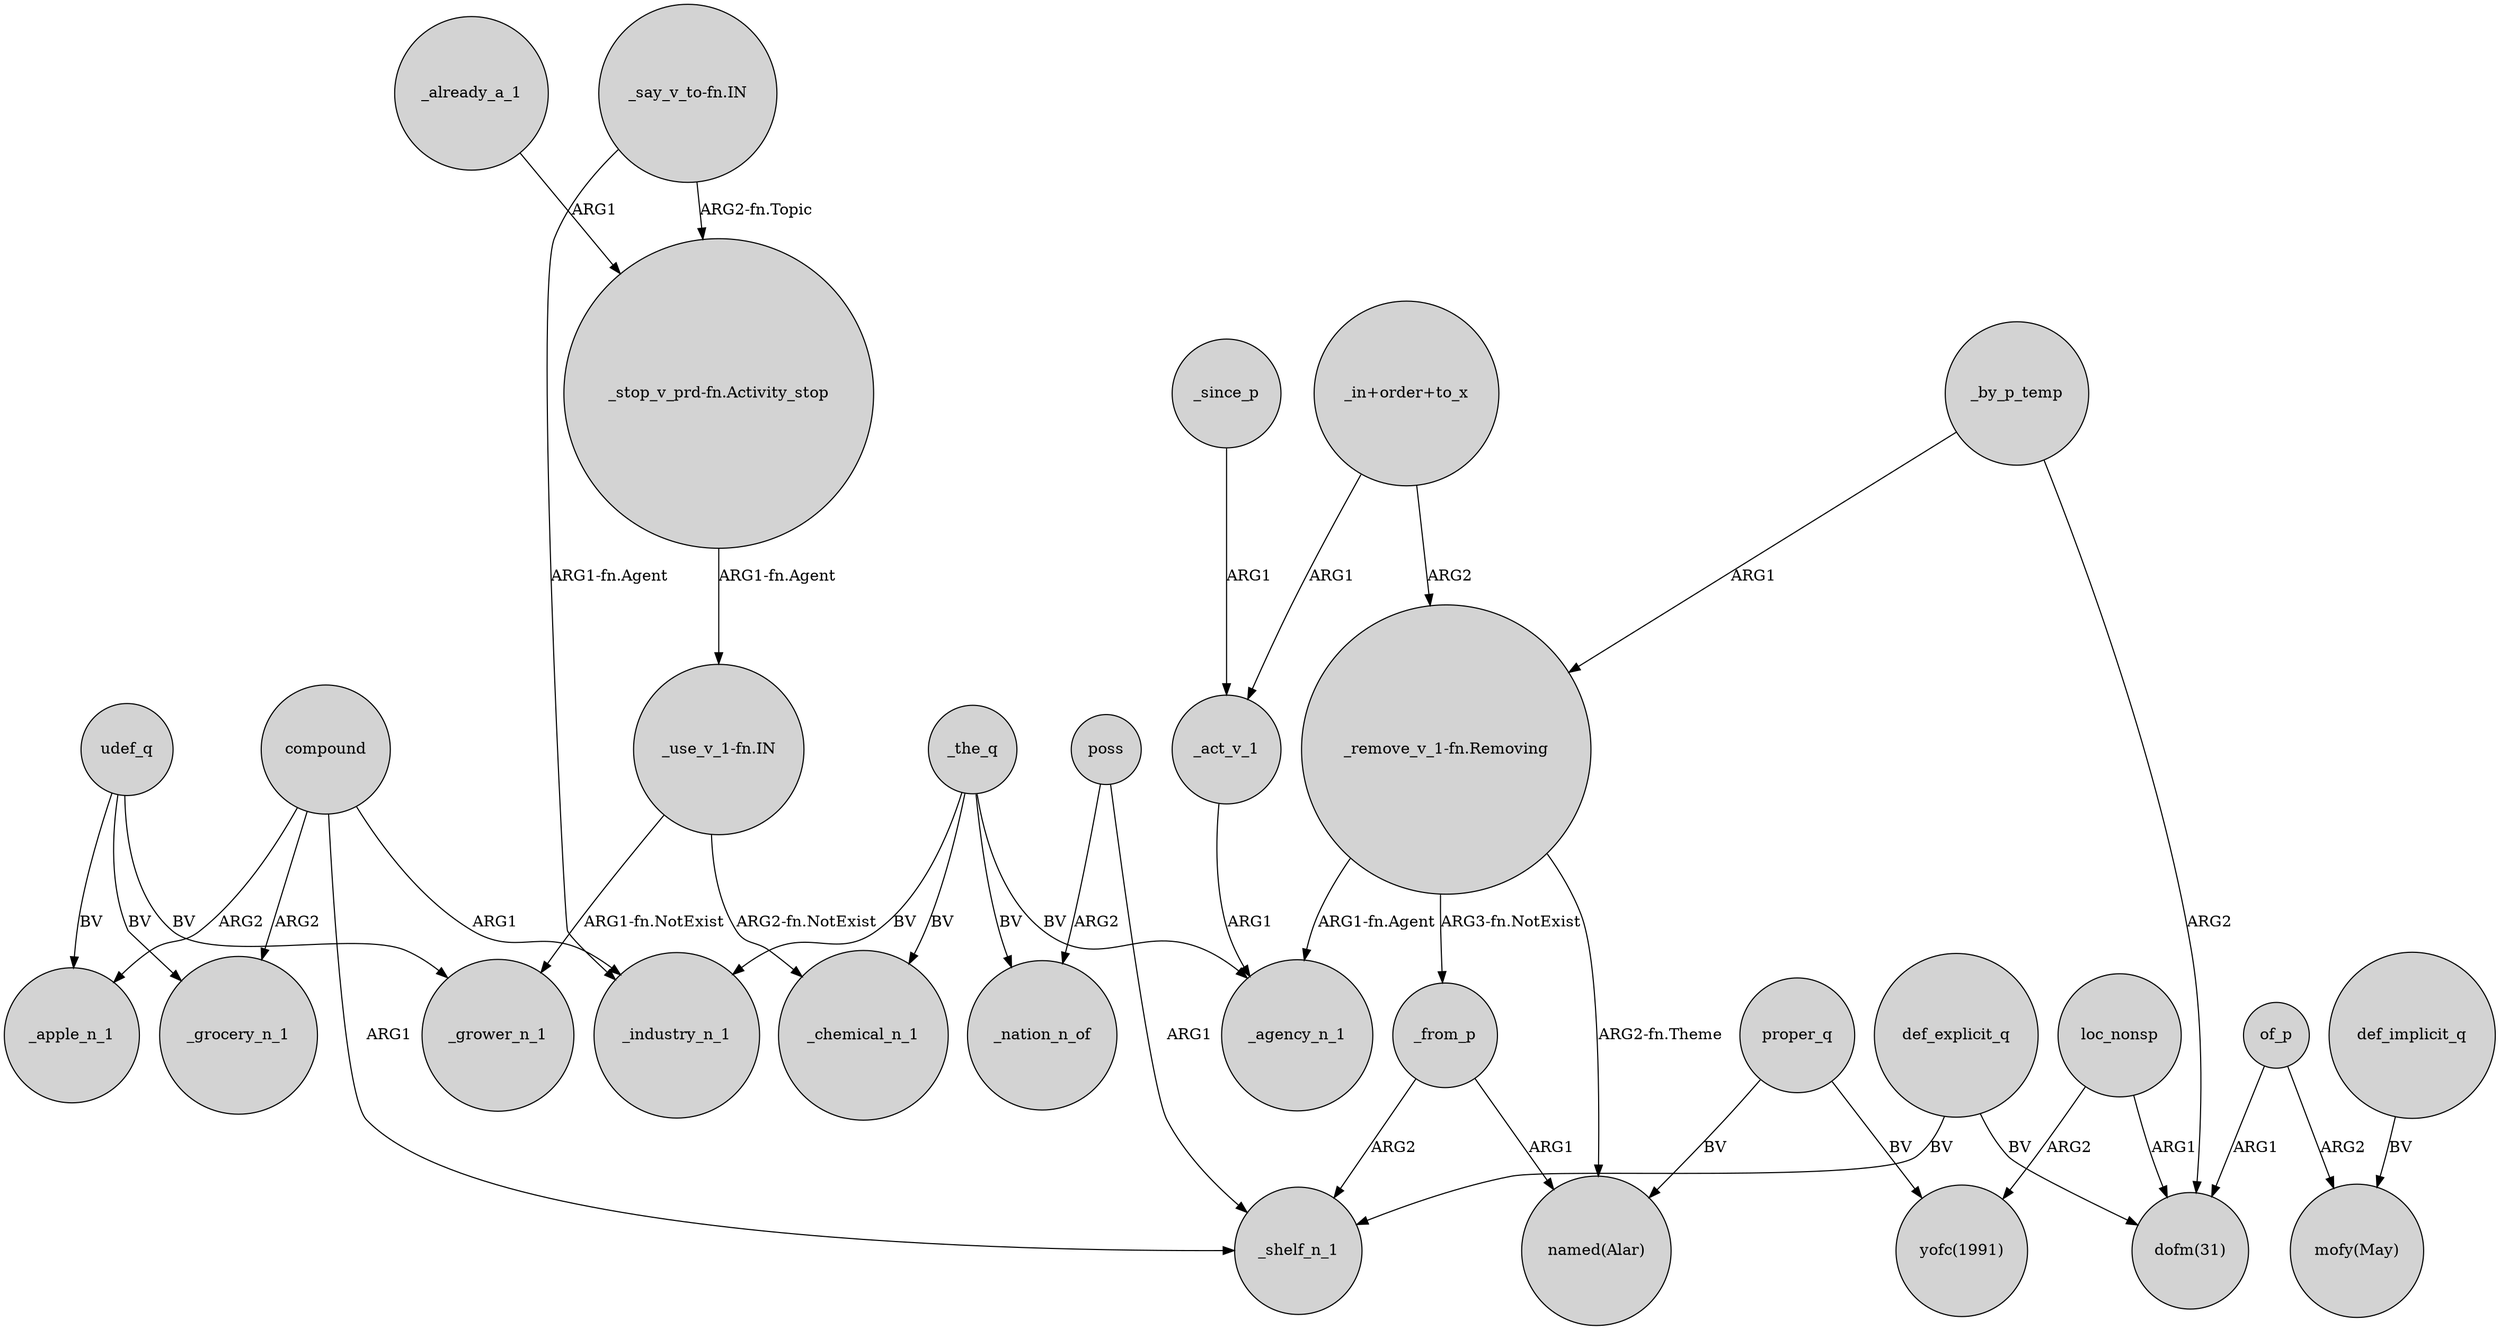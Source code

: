 digraph {
	node [shape=circle style=filled]
	"_use_v_1-fn.IN" -> _grower_n_1 [label="ARG1-fn.NotExist"]
	_the_q -> _chemical_n_1 [label=BV]
	_the_q -> _agency_n_1 [label=BV]
	"_remove_v_1-fn.Removing" -> _from_p [label="ARG3-fn.NotExist"]
	_from_p -> "named(Alar)" [label=ARG1]
	loc_nonsp -> "yofc(1991)" [label=ARG2]
	"_in+order+to_x" -> "_remove_v_1-fn.Removing" [label=ARG2]
	proper_q -> "yofc(1991)" [label=BV]
	_by_p_temp -> "dofm(31)" [label=ARG2]
	poss -> _shelf_n_1 [label=ARG1]
	def_explicit_q -> _shelf_n_1 [label=BV]
	def_implicit_q -> "mofy(May)" [label=BV]
	compound -> _industry_n_1 [label=ARG1]
	compound -> _apple_n_1 [label=ARG2]
	_from_p -> _shelf_n_1 [label=ARG2]
	"_use_v_1-fn.IN" -> _chemical_n_1 [label="ARG2-fn.NotExist"]
	def_explicit_q -> "dofm(31)" [label=BV]
	"_remove_v_1-fn.Removing" -> _agency_n_1 [label="ARG1-fn.Agent"]
	_the_q -> _industry_n_1 [label=BV]
	of_p -> "dofm(31)" [label=ARG1]
	loc_nonsp -> "dofm(31)" [label=ARG1]
	_already_a_1 -> "_stop_v_prd-fn.Activity_stop" [label=ARG1]
	"_in+order+to_x" -> _act_v_1 [label=ARG1]
	_act_v_1 -> _agency_n_1 [label=ARG1]
	_the_q -> _nation_n_of [label=BV]
	udef_q -> _grower_n_1 [label=BV]
	"_stop_v_prd-fn.Activity_stop" -> "_use_v_1-fn.IN" [label="ARG1-fn.Agent"]
	proper_q -> "named(Alar)" [label=BV]
	poss -> _nation_n_of [label=ARG2]
	udef_q -> _apple_n_1 [label=BV]
	"_say_v_to-fn.IN" -> _industry_n_1 [label="ARG1-fn.Agent"]
	"_say_v_to-fn.IN" -> "_stop_v_prd-fn.Activity_stop" [label="ARG2-fn.Topic"]
	of_p -> "mofy(May)" [label=ARG2]
	"_remove_v_1-fn.Removing" -> "named(Alar)" [label="ARG2-fn.Theme"]
	_since_p -> _act_v_1 [label=ARG1]
	_by_p_temp -> "_remove_v_1-fn.Removing" [label=ARG1]
	compound -> _grocery_n_1 [label=ARG2]
	compound -> _shelf_n_1 [label=ARG1]
	udef_q -> _grocery_n_1 [label=BV]
}
